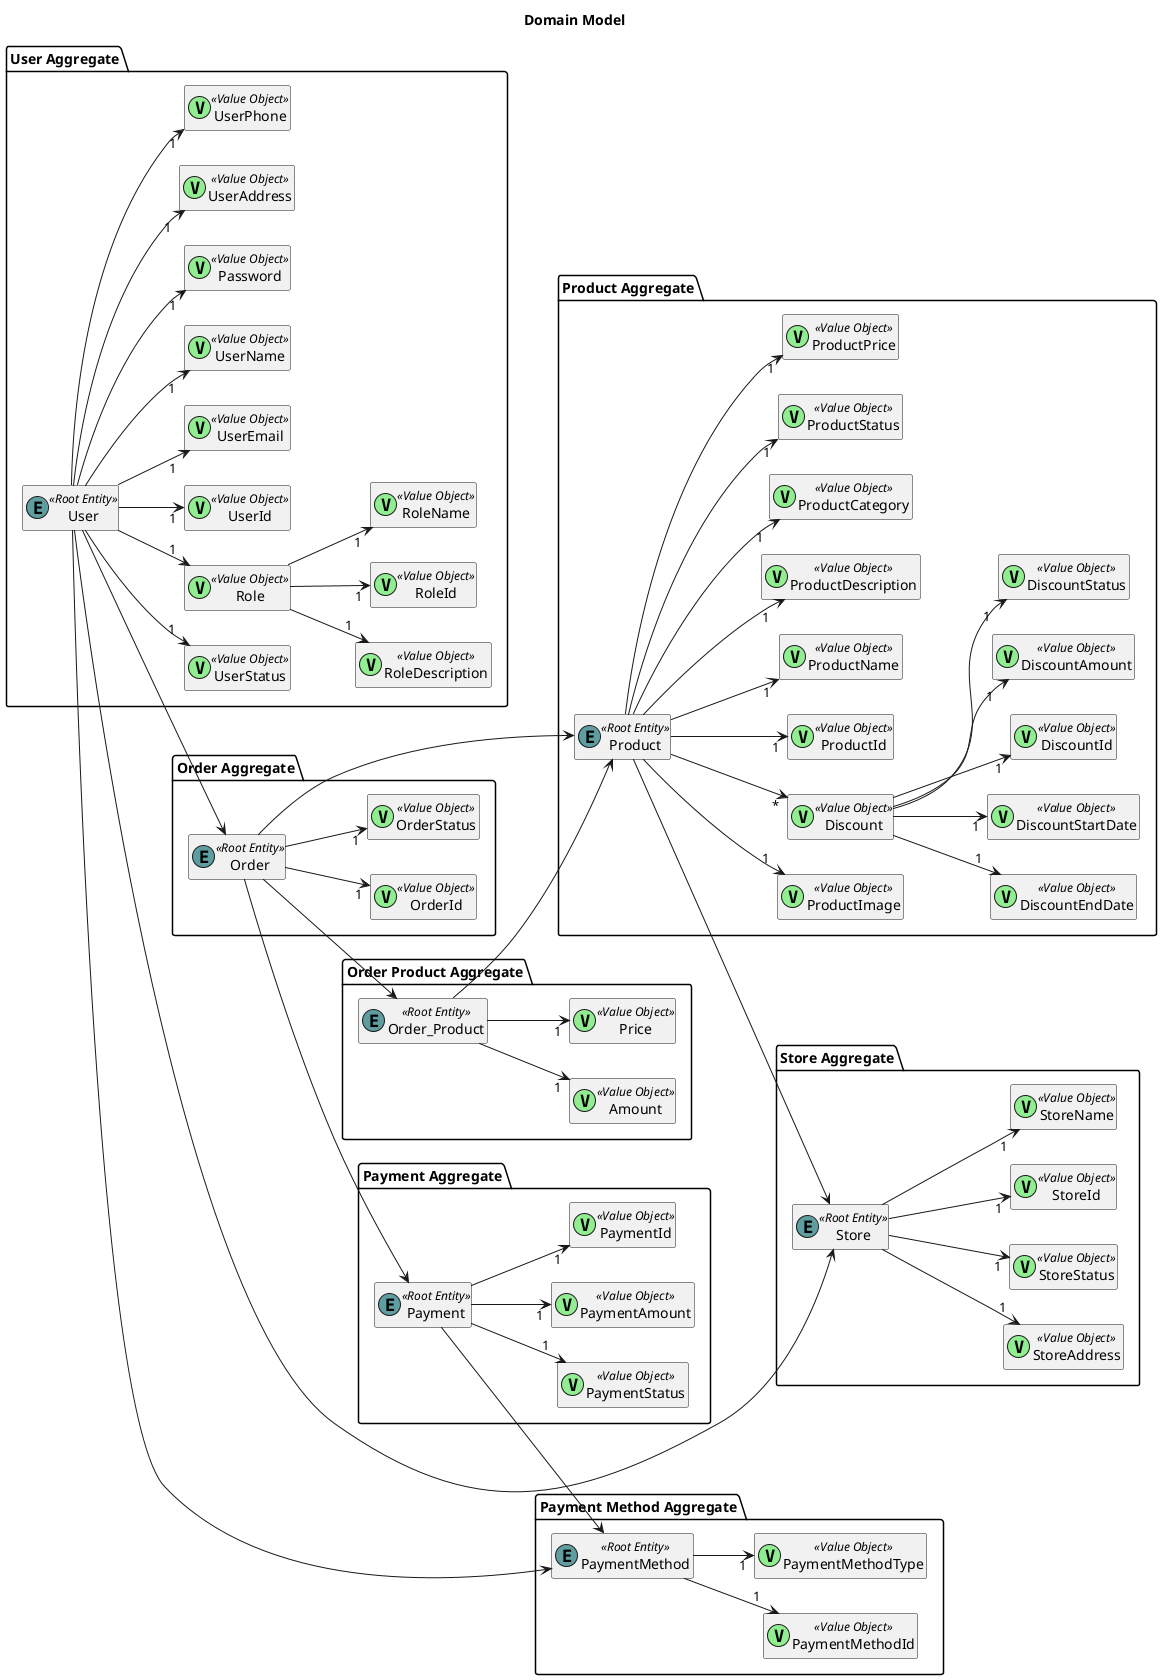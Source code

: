 @startuml
'https://plantuml.com/class-diagram

left to right direction

hide empty members

title Domain Model

package "User Aggregate" {
    class User <<(E, cadetblue) Root Entity>>

    class UserId <<(V, lightgreen) Value Object>>
    class UserEmail <<(V, lightgreen) Value Object>>
    class UserName <<(V, lightgreen) Value Object>>
    class Password <<(V, lightgreen) Value Object>>
    class UserAddress <<(V, lightgreen) Value Object>>
    class UserPhone <<(V, lightgreen) Value Object>>
    class UserStatus <<(V, lightgreen) Value Object>>



    User -->"1" UserEmail
    User -->"1" UserName
    User -->"1" Password
    User -->"1" UserAddress
    User -->"1" UserPhone
    User -->"1" UserStatus
    User -->"1" UserId


    class Role <<(V, lightgreen) Value Object>>
    class RoleId <<(V, lightgreen) Value Object>>
    class RoleName <<(V, lightgreen) Value Object>>
    class RoleDescription <<(V, lightgreen) Value Object>>

    User -->"1" Role
    Role -->"1" RoleId
    Role -->"1" RoleName
    Role -->"1" RoleDescription
}

package "Order Aggregate" {
    class Order <<(E, cadetblue) Root Entity>>
    class OrderId <<(V, lightgreen) Value Object>>
    class OrderStatus <<(V, lightgreen) Value Object>>

    Order -->"1" OrderId
    Order -->"1" OrderStatus
}
package "Order Product Aggregate"{
    class Order_Product <<(E, cadetblue) Root Entity>>
    class Amount <<(V, lightgreen) Value Object>>
    class Price <<(V, lightgreen) Value Object>>

    Order_Product -->"1" Amount
    Order_Product -->"1" Price
}

package "Product Aggregate" {

    class Product <<(E, cadetblue) Root Entity>>
    class ProductId <<(V, lightgreen) Value Object>>
    class ProductName <<(V, lightgreen) Value Object>>
    class ProductDescription <<(V, lightgreen) Value Object>>
    class ProductCategory <<(V, lightgreen) Value Object>>
    class ProductStatus <<(V, lightgreen) Value Object>>
    class ProductPrice <<(V, lightgreen) Value Object>>
    class ProductImage <<(V, lightgreen) Value Object>>

    Product -->"1" ProductId
    Product -->"1" ProductName
    Product -->"1" ProductDescription
    Product -->"1" ProductPrice
    Product -->"1" ProductCategory
    Product -->"1" ProductStatus
    Product -->"1" ProductImage

    class Discount <<(V, lightgreen) Value Object>>
    class DiscountId <<(V, lightgreen) Value Object>>
    class DiscountAmount <<(V, lightgreen) Value Object>>
    class DiscountStatus <<(V, lightgreen) Value Object>>
    class DiscountEndDate <<(V, lightgreen) Value Object>>
    class DiscountStartDate <<(V, lightgreen) Value Object>>

    Product -->"*" Discount
    Discount -->"1" DiscountId
    Discount -->"1" DiscountAmount
    Discount -->"1" DiscountStatus
    Discount -->"1" DiscountEndDate
    Discount -->"1" DiscountStartDate
}

package "Store Aggregate"{

    class Store <<(E, cadetblue) Root Entity>>
    class StoreId <<(V, lightgreen) Value Object>>
    class StoreName <<(V, lightgreen) Value Object>>
    class StoreAddress <<(V, lightgreen) Value Object>>
    class StoreStatus <<(V, lightgreen) Value Object>>

    Store -->"1" StoreId
    Store -->"1" StoreName
    Store -->"1" StoreAddress
    Store -->"1" StoreStatus
}

package "Payment Aggregate" {
    class Payment <<(E, cadetblue) Root Entity>>
    class PaymentId <<(V, lightgreen) Value Object>>
    class PaymentStatus <<(V, lightgreen) Value Object>>
    class PaymentAmount <<(V, lightgreen) Value Object>>

    Payment -->"1" PaymentId
    Payment -->"1" PaymentStatus
    Payment -->"1" PaymentAmount

}

package "Payment Method Aggregate" {
    class PaymentMethod <<(E, cadetblue) Root Entity>>
    class PaymentMethodId <<(V, lightgreen) Value Object>>
    class PaymentMethodType <<(V, lightgreen) Value Object>>

    PaymentMethod -->"1" PaymentMethodId
    PaymentMethod -->"1" PaymentMethodType
}

User --> Order
User --> PaymentMethod
User --> Store

Order --> Product
Order --> Payment
Order --> Order_Product

Product --> Store

Payment --> PaymentMethod

Order_Product --> Product



@enduml
